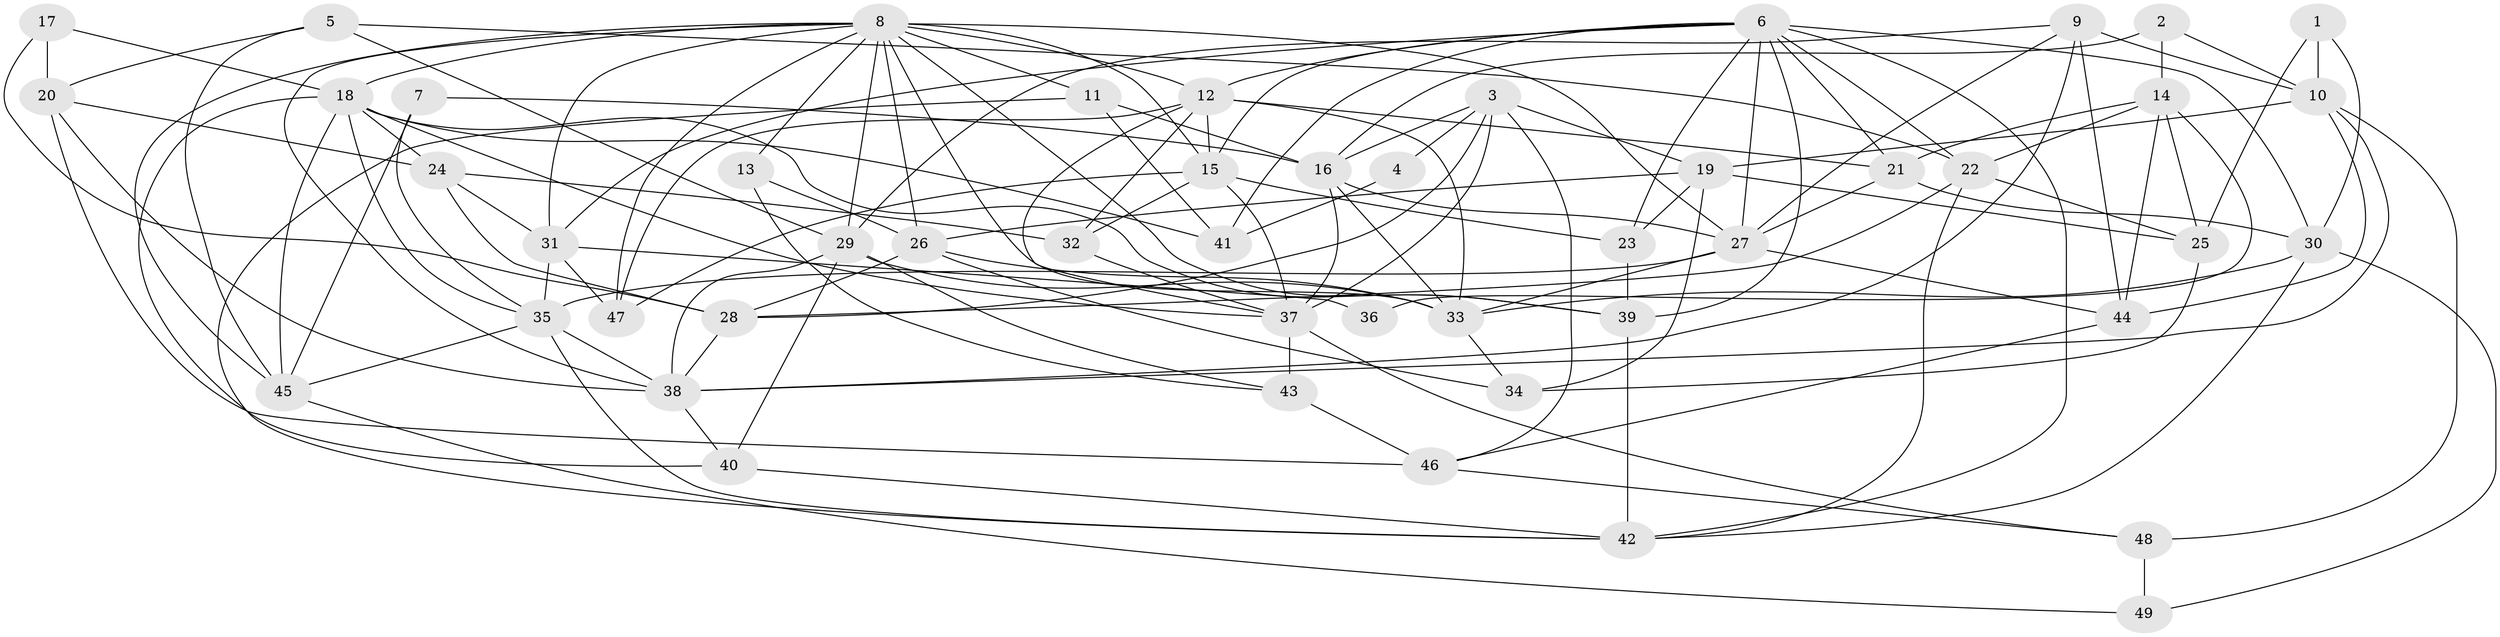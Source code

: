 // original degree distribution, {3: 0.2755102040816326, 4: 0.23469387755102042, 6: 0.08163265306122448, 5: 0.21428571428571427, 7: 0.030612244897959183, 2: 0.14285714285714285, 8: 0.01020408163265306, 9: 0.01020408163265306}
// Generated by graph-tools (version 1.1) at 2025/02/03/09/25 03:02:15]
// undirected, 49 vertices, 136 edges
graph export_dot {
graph [start="1"]
  node [color=gray90,style=filled];
  1;
  2;
  3;
  4;
  5;
  6;
  7;
  8;
  9;
  10;
  11;
  12;
  13;
  14;
  15;
  16;
  17;
  18;
  19;
  20;
  21;
  22;
  23;
  24;
  25;
  26;
  27;
  28;
  29;
  30;
  31;
  32;
  33;
  34;
  35;
  36;
  37;
  38;
  39;
  40;
  41;
  42;
  43;
  44;
  45;
  46;
  47;
  48;
  49;
  1 -- 10 [weight=2.0];
  1 -- 25 [weight=1.0];
  1 -- 30 [weight=1.0];
  2 -- 10 [weight=1.0];
  2 -- 14 [weight=1.0];
  2 -- 16 [weight=1.0];
  3 -- 4 [weight=1.0];
  3 -- 16 [weight=1.0];
  3 -- 19 [weight=1.0];
  3 -- 28 [weight=1.0];
  3 -- 37 [weight=1.0];
  3 -- 46 [weight=1.0];
  4 -- 41 [weight=1.0];
  5 -- 20 [weight=1.0];
  5 -- 22 [weight=1.0];
  5 -- 29 [weight=1.0];
  5 -- 45 [weight=1.0];
  6 -- 12 [weight=1.0];
  6 -- 15 [weight=1.0];
  6 -- 21 [weight=1.0];
  6 -- 22 [weight=1.0];
  6 -- 23 [weight=1.0];
  6 -- 27 [weight=1.0];
  6 -- 30 [weight=1.0];
  6 -- 31 [weight=1.0];
  6 -- 39 [weight=1.0];
  6 -- 41 [weight=1.0];
  6 -- 42 [weight=1.0];
  7 -- 16 [weight=1.0];
  7 -- 35 [weight=1.0];
  7 -- 45 [weight=1.0];
  8 -- 11 [weight=1.0];
  8 -- 12 [weight=1.0];
  8 -- 13 [weight=1.0];
  8 -- 15 [weight=1.0];
  8 -- 18 [weight=1.0];
  8 -- 26 [weight=1.0];
  8 -- 27 [weight=1.0];
  8 -- 29 [weight=1.0];
  8 -- 31 [weight=1.0];
  8 -- 33 [weight=1.0];
  8 -- 38 [weight=1.0];
  8 -- 39 [weight=1.0];
  8 -- 45 [weight=1.0];
  8 -- 47 [weight=1.0];
  9 -- 10 [weight=1.0];
  9 -- 27 [weight=1.0];
  9 -- 29 [weight=1.0];
  9 -- 38 [weight=1.0];
  9 -- 44 [weight=2.0];
  10 -- 19 [weight=1.0];
  10 -- 38 [weight=1.0];
  10 -- 44 [weight=1.0];
  10 -- 48 [weight=1.0];
  11 -- 16 [weight=1.0];
  11 -- 41 [weight=1.0];
  11 -- 42 [weight=1.0];
  12 -- 15 [weight=1.0];
  12 -- 21 [weight=1.0];
  12 -- 32 [weight=1.0];
  12 -- 33 [weight=1.0];
  12 -- 37 [weight=1.0];
  12 -- 47 [weight=1.0];
  13 -- 26 [weight=1.0];
  13 -- 43 [weight=1.0];
  14 -- 21 [weight=2.0];
  14 -- 22 [weight=1.0];
  14 -- 25 [weight=1.0];
  14 -- 36 [weight=1.0];
  14 -- 44 [weight=1.0];
  15 -- 23 [weight=1.0];
  15 -- 32 [weight=1.0];
  15 -- 37 [weight=1.0];
  15 -- 47 [weight=1.0];
  16 -- 27 [weight=1.0];
  16 -- 33 [weight=1.0];
  16 -- 37 [weight=1.0];
  17 -- 18 [weight=1.0];
  17 -- 20 [weight=1.0];
  17 -- 28 [weight=1.0];
  18 -- 24 [weight=1.0];
  18 -- 35 [weight=1.0];
  18 -- 37 [weight=1.0];
  18 -- 39 [weight=1.0];
  18 -- 40 [weight=1.0];
  18 -- 41 [weight=1.0];
  18 -- 45 [weight=1.0];
  19 -- 23 [weight=1.0];
  19 -- 25 [weight=1.0];
  19 -- 26 [weight=1.0];
  19 -- 34 [weight=1.0];
  20 -- 24 [weight=1.0];
  20 -- 38 [weight=1.0];
  20 -- 46 [weight=2.0];
  21 -- 27 [weight=1.0];
  21 -- 30 [weight=1.0];
  22 -- 25 [weight=1.0];
  22 -- 28 [weight=1.0];
  22 -- 42 [weight=1.0];
  23 -- 39 [weight=1.0];
  24 -- 28 [weight=1.0];
  24 -- 31 [weight=1.0];
  24 -- 32 [weight=1.0];
  25 -- 34 [weight=1.0];
  26 -- 28 [weight=1.0];
  26 -- 33 [weight=1.0];
  26 -- 34 [weight=1.0];
  27 -- 33 [weight=1.0];
  27 -- 35 [weight=1.0];
  27 -- 44 [weight=2.0];
  28 -- 38 [weight=1.0];
  29 -- 33 [weight=1.0];
  29 -- 38 [weight=1.0];
  29 -- 40 [weight=1.0];
  29 -- 43 [weight=1.0];
  30 -- 33 [weight=1.0];
  30 -- 42 [weight=1.0];
  30 -- 49 [weight=1.0];
  31 -- 35 [weight=1.0];
  31 -- 36 [weight=1.0];
  31 -- 47 [weight=1.0];
  32 -- 37 [weight=1.0];
  33 -- 34 [weight=1.0];
  35 -- 38 [weight=2.0];
  35 -- 42 [weight=1.0];
  35 -- 45 [weight=1.0];
  37 -- 43 [weight=2.0];
  37 -- 48 [weight=1.0];
  38 -- 40 [weight=1.0];
  39 -- 42 [weight=1.0];
  40 -- 42 [weight=1.0];
  43 -- 46 [weight=1.0];
  44 -- 46 [weight=1.0];
  45 -- 49 [weight=1.0];
  46 -- 48 [weight=1.0];
  48 -- 49 [weight=1.0];
}
